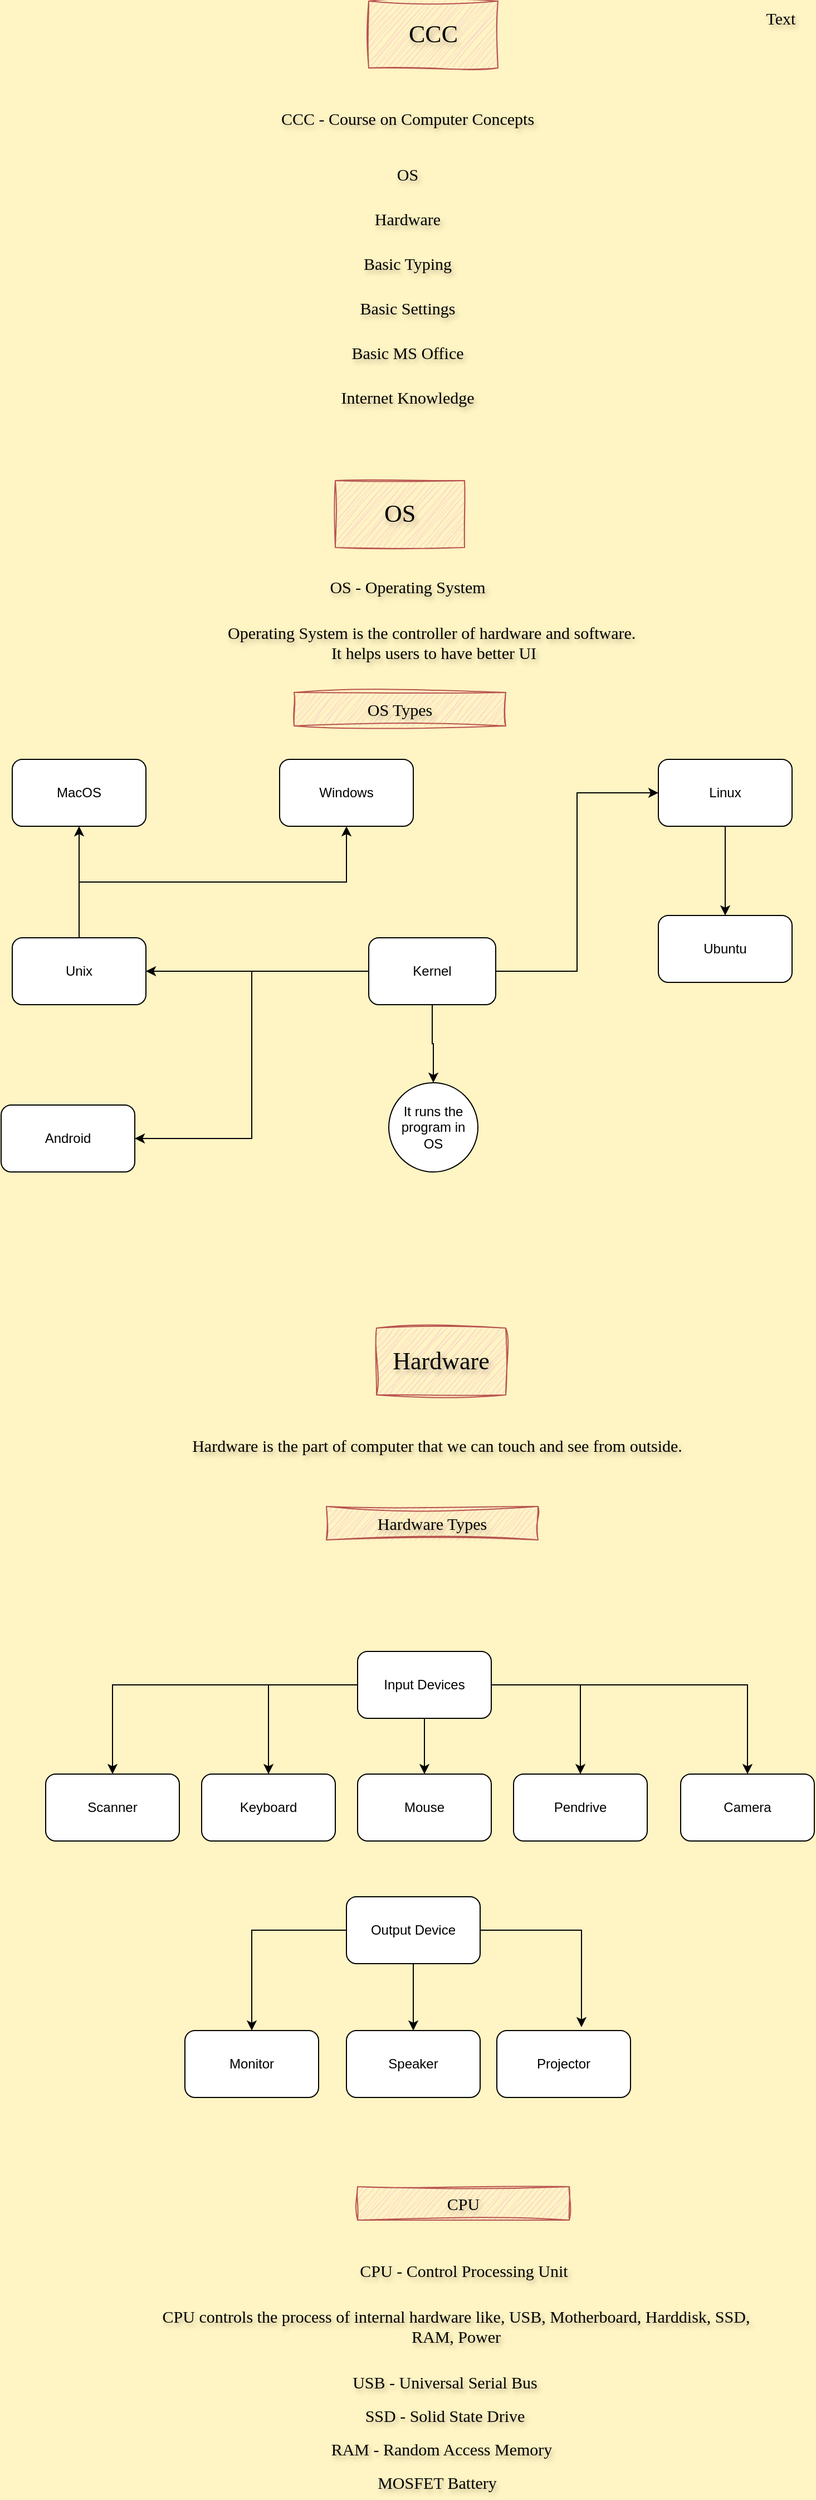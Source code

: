 <mxfile version="26.2.9">
  <diagram name="Page-1" id="iKMRJyYVElrFewXZlgx_">
    <mxGraphModel dx="1428" dy="722" grid="1" gridSize="10" guides="1" tooltips="1" connect="1" arrows="1" fold="1" page="1" pageScale="1" pageWidth="827" pageHeight="1169" background="#FFF4C3" math="0" shadow="0">
      <root>
        <mxCell id="0" />
        <mxCell id="1" parent="0" />
        <mxCell id="a2JRWLy81K5dylXvyoho-1" value="Basic Typing" style="text;html=1;align=center;verticalAlign=middle;whiteSpace=wrap;rounded=0;fontSize=15;textShadow=1;fontFamily=Comic Sans MS;" vertex="1" parent="1">
          <mxGeometry x="300" y="250" width="190" height="30" as="geometry" />
        </mxCell>
        <mxCell id="a2JRWLy81K5dylXvyoho-2" value="&lt;font style=&quot;font-size: 22px;&quot;&gt;CCC&lt;/font&gt;" style="text;html=1;align=center;verticalAlign=middle;whiteSpace=wrap;rounded=0;fontSize=15;textShadow=1;fontFamily=Comic Sans MS;sketch=1;curveFitting=1;jiggle=2;fillColor=#f8cecc;strokeColor=#b85450;" vertex="1" parent="1">
          <mxGeometry x="360" y="30" width="116" height="60" as="geometry" />
        </mxCell>
        <mxCell id="a2JRWLy81K5dylXvyoho-3" value="CCC - Course on Computer Concepts" style="text;html=1;align=center;verticalAlign=middle;whiteSpace=wrap;rounded=0;fontSize=15;textShadow=1;fontFamily=Comic Sans MS;" vertex="1" parent="1">
          <mxGeometry x="210" y="120" width="370" height="30" as="geometry" />
        </mxCell>
        <mxCell id="a2JRWLy81K5dylXvyoho-5" value="Text" style="text;html=1;align=center;verticalAlign=middle;whiteSpace=wrap;rounded=0;fontSize=15;textShadow=1;fontFamily=Comic Sans MS;" vertex="1" parent="1">
          <mxGeometry x="700" y="30" width="60" height="30" as="geometry" />
        </mxCell>
        <mxCell id="a2JRWLy81K5dylXvyoho-6" value="OS" style="text;html=1;align=center;verticalAlign=middle;whiteSpace=wrap;rounded=0;fontSize=15;textShadow=1;fontFamily=Comic Sans MS;" vertex="1" parent="1">
          <mxGeometry x="300" y="170" width="190" height="30" as="geometry" />
        </mxCell>
        <mxCell id="a2JRWLy81K5dylXvyoho-7" value="Hardware" style="text;html=1;align=center;verticalAlign=middle;whiteSpace=wrap;rounded=0;fontSize=15;textShadow=1;fontFamily=Comic Sans MS;" vertex="1" parent="1">
          <mxGeometry x="300" y="210" width="190" height="30" as="geometry" />
        </mxCell>
        <mxCell id="a2JRWLy81K5dylXvyoho-8" value="Basic Settings" style="text;html=1;align=center;verticalAlign=middle;whiteSpace=wrap;rounded=0;fontSize=15;textShadow=1;fontFamily=Comic Sans MS;" vertex="1" parent="1">
          <mxGeometry x="300" y="290" width="190" height="30" as="geometry" />
        </mxCell>
        <mxCell id="a2JRWLy81K5dylXvyoho-10" value="Basic MS Office" style="text;html=1;align=center;verticalAlign=middle;whiteSpace=wrap;rounded=0;fontSize=15;textShadow=1;fontFamily=Comic Sans MS;" vertex="1" parent="1">
          <mxGeometry x="300" y="330" width="190" height="30" as="geometry" />
        </mxCell>
        <mxCell id="a2JRWLy81K5dylXvyoho-11" value="Internet Knowledge" style="text;html=1;align=center;verticalAlign=middle;whiteSpace=wrap;rounded=0;fontSize=15;textShadow=1;fontFamily=Comic Sans MS;" vertex="1" parent="1">
          <mxGeometry x="300" y="370" width="190" height="30" as="geometry" />
        </mxCell>
        <mxCell id="a2JRWLy81K5dylXvyoho-12" value="&lt;font style=&quot;font-size: 22px;&quot;&gt;OS&lt;/font&gt;" style="text;html=1;align=center;verticalAlign=middle;whiteSpace=wrap;rounded=0;fontSize=15;textShadow=1;fontFamily=Comic Sans MS;sketch=1;curveFitting=1;jiggle=2;fillColor=#f8cecc;strokeColor=#b85450;" vertex="1" parent="1">
          <mxGeometry x="330" y="460" width="116" height="60" as="geometry" />
        </mxCell>
        <mxCell id="a2JRWLy81K5dylXvyoho-13" value="OS - Operating System" style="text;html=1;align=center;verticalAlign=middle;whiteSpace=wrap;rounded=0;fontSize=15;textShadow=1;fontFamily=Comic Sans MS;" vertex="1" parent="1">
          <mxGeometry x="300" y="540" width="190" height="30" as="geometry" />
        </mxCell>
        <mxCell id="a2JRWLy81K5dylXvyoho-14" value="Operating System is the controller of hardware and software.&amp;nbsp;&lt;div&gt;It helps users to have better UI&lt;/div&gt;" style="text;html=1;align=center;verticalAlign=middle;whiteSpace=wrap;rounded=0;fontSize=15;textShadow=1;fontFamily=Comic Sans MS;" vertex="1" parent="1">
          <mxGeometry x="139.5" y="590" width="557" height="30" as="geometry" />
        </mxCell>
        <mxCell id="a2JRWLy81K5dylXvyoho-15" value="OS Types" style="text;html=1;align=center;verticalAlign=middle;whiteSpace=wrap;rounded=0;fontSize=15;textShadow=1;fontFamily=Comic Sans MS;sketch=1;curveFitting=1;jiggle=2;fillColor=#f8cecc;strokeColor=#b85450;" vertex="1" parent="1">
          <mxGeometry x="293" y="650" width="190" height="30" as="geometry" />
        </mxCell>
        <mxCell id="a2JRWLy81K5dylXvyoho-16" value="MacOS" style="rounded=1;whiteSpace=wrap;html=1;" vertex="1" parent="1">
          <mxGeometry x="40" y="710" width="120" height="60" as="geometry" />
        </mxCell>
        <mxCell id="a2JRWLy81K5dylXvyoho-17" value="Windows" style="rounded=1;whiteSpace=wrap;html=1;" vertex="1" parent="1">
          <mxGeometry x="280" y="710" width="120" height="60" as="geometry" />
        </mxCell>
        <mxCell id="a2JRWLy81K5dylXvyoho-21" value="" style="edgeStyle=orthogonalEdgeStyle;rounded=0;orthogonalLoop=1;jettySize=auto;html=1;" edge="1" parent="1" source="a2JRWLy81K5dylXvyoho-18" target="a2JRWLy81K5dylXvyoho-20">
          <mxGeometry relative="1" as="geometry" />
        </mxCell>
        <mxCell id="a2JRWLy81K5dylXvyoho-18" value="Linux" style="rounded=1;whiteSpace=wrap;html=1;" vertex="1" parent="1">
          <mxGeometry x="620" y="710" width="120" height="60" as="geometry" />
        </mxCell>
        <mxCell id="a2JRWLy81K5dylXvyoho-22" style="edgeStyle=orthogonalEdgeStyle;rounded=0;orthogonalLoop=1;jettySize=auto;html=1;" edge="1" parent="1" source="a2JRWLy81K5dylXvyoho-19" target="a2JRWLy81K5dylXvyoho-16">
          <mxGeometry relative="1" as="geometry" />
        </mxCell>
        <mxCell id="a2JRWLy81K5dylXvyoho-23" style="edgeStyle=orthogonalEdgeStyle;rounded=0;orthogonalLoop=1;jettySize=auto;html=1;exitX=0.5;exitY=0;exitDx=0;exitDy=0;" edge="1" parent="1" source="a2JRWLy81K5dylXvyoho-19" target="a2JRWLy81K5dylXvyoho-17">
          <mxGeometry relative="1" as="geometry" />
        </mxCell>
        <mxCell id="a2JRWLy81K5dylXvyoho-19" value="Unix" style="rounded=1;whiteSpace=wrap;html=1;" vertex="1" parent="1">
          <mxGeometry x="40" y="870" width="120" height="60" as="geometry" />
        </mxCell>
        <mxCell id="a2JRWLy81K5dylXvyoho-20" value="Ubuntu" style="rounded=1;whiteSpace=wrap;html=1;" vertex="1" parent="1">
          <mxGeometry x="620" y="850" width="120" height="60" as="geometry" />
        </mxCell>
        <mxCell id="a2JRWLy81K5dylXvyoho-25" style="edgeStyle=orthogonalEdgeStyle;rounded=0;orthogonalLoop=1;jettySize=auto;html=1;entryX=0;entryY=0.5;entryDx=0;entryDy=0;" edge="1" parent="1" source="a2JRWLy81K5dylXvyoho-24" target="a2JRWLy81K5dylXvyoho-18">
          <mxGeometry relative="1" as="geometry" />
        </mxCell>
        <mxCell id="a2JRWLy81K5dylXvyoho-26" style="edgeStyle=orthogonalEdgeStyle;rounded=0;orthogonalLoop=1;jettySize=auto;html=1;entryX=1;entryY=0.5;entryDx=0;entryDy=0;" edge="1" parent="1" source="a2JRWLy81K5dylXvyoho-24" target="a2JRWLy81K5dylXvyoho-19">
          <mxGeometry relative="1" as="geometry" />
        </mxCell>
        <mxCell id="a2JRWLy81K5dylXvyoho-28" value="" style="edgeStyle=orthogonalEdgeStyle;rounded=0;orthogonalLoop=1;jettySize=auto;html=1;" edge="1" parent="1" source="a2JRWLy81K5dylXvyoho-24" target="a2JRWLy81K5dylXvyoho-27">
          <mxGeometry relative="1" as="geometry" />
        </mxCell>
        <mxCell id="a2JRWLy81K5dylXvyoho-30" style="edgeStyle=orthogonalEdgeStyle;rounded=0;orthogonalLoop=1;jettySize=auto;html=1;entryX=1;entryY=0.5;entryDx=0;entryDy=0;" edge="1" parent="1" source="a2JRWLy81K5dylXvyoho-24" target="a2JRWLy81K5dylXvyoho-29">
          <mxGeometry relative="1" as="geometry" />
        </mxCell>
        <mxCell id="a2JRWLy81K5dylXvyoho-24" value="Kernel" style="rounded=1;whiteSpace=wrap;html=1;" vertex="1" parent="1">
          <mxGeometry x="360" y="870" width="114" height="60" as="geometry" />
        </mxCell>
        <mxCell id="a2JRWLy81K5dylXvyoho-27" value="It runs the program in OS" style="ellipse;whiteSpace=wrap;html=1;rounded=1;" vertex="1" parent="1">
          <mxGeometry x="378" y="1000" width="80" height="80" as="geometry" />
        </mxCell>
        <mxCell id="a2JRWLy81K5dylXvyoho-29" value="Android" style="rounded=1;whiteSpace=wrap;html=1;" vertex="1" parent="1">
          <mxGeometry x="30" y="1020" width="120" height="60" as="geometry" />
        </mxCell>
        <mxCell id="a2JRWLy81K5dylXvyoho-31" value="&lt;font style=&quot;font-size: 22px;&quot;&gt;Hardware&lt;/font&gt;" style="text;html=1;align=center;verticalAlign=middle;whiteSpace=wrap;rounded=0;fontSize=15;textShadow=1;fontFamily=Comic Sans MS;sketch=1;curveFitting=1;jiggle=2;fillColor=#f8cecc;strokeColor=#b85450;" vertex="1" parent="1">
          <mxGeometry x="367" y="1220" width="116" height="60" as="geometry" />
        </mxCell>
        <mxCell id="a2JRWLy81K5dylXvyoho-32" value="Hardware Types" style="text;html=1;align=center;verticalAlign=middle;whiteSpace=wrap;rounded=0;fontSize=15;textShadow=1;fontFamily=Comic Sans MS;sketch=1;curveFitting=1;jiggle=2;fillColor=#f8cecc;strokeColor=#b85450;" vertex="1" parent="1">
          <mxGeometry x="322" y="1380" width="190" height="30" as="geometry" />
        </mxCell>
        <mxCell id="a2JRWLy81K5dylXvyoho-33" value="Hardware is the part of computer that we can touch and see from outside." style="text;html=1;align=center;verticalAlign=middle;whiteSpace=wrap;rounded=0;fontSize=15;textShadow=1;fontFamily=Comic Sans MS;" vertex="1" parent="1">
          <mxGeometry x="143" y="1310" width="557" height="30" as="geometry" />
        </mxCell>
        <mxCell id="a2JRWLy81K5dylXvyoho-37" value="" style="edgeStyle=orthogonalEdgeStyle;rounded=0;orthogonalLoop=1;jettySize=auto;html=1;" edge="1" parent="1" source="a2JRWLy81K5dylXvyoho-35" target="a2JRWLy81K5dylXvyoho-36">
          <mxGeometry relative="1" as="geometry" />
        </mxCell>
        <mxCell id="a2JRWLy81K5dylXvyoho-39" value="" style="edgeStyle=orthogonalEdgeStyle;rounded=0;orthogonalLoop=1;jettySize=auto;html=1;" edge="1" parent="1" source="a2JRWLy81K5dylXvyoho-35" target="a2JRWLy81K5dylXvyoho-38">
          <mxGeometry relative="1" as="geometry" />
        </mxCell>
        <mxCell id="a2JRWLy81K5dylXvyoho-41" value="" style="edgeStyle=orthogonalEdgeStyle;rounded=0;orthogonalLoop=1;jettySize=auto;html=1;" edge="1" parent="1" source="a2JRWLy81K5dylXvyoho-35" target="a2JRWLy81K5dylXvyoho-40">
          <mxGeometry relative="1" as="geometry" />
        </mxCell>
        <mxCell id="a2JRWLy81K5dylXvyoho-43" value="" style="edgeStyle=orthogonalEdgeStyle;rounded=0;orthogonalLoop=1;jettySize=auto;html=1;" edge="1" parent="1" source="a2JRWLy81K5dylXvyoho-35" target="a2JRWLy81K5dylXvyoho-42">
          <mxGeometry relative="1" as="geometry" />
        </mxCell>
        <mxCell id="a2JRWLy81K5dylXvyoho-45" value="" style="edgeStyle=orthogonalEdgeStyle;rounded=0;orthogonalLoop=1;jettySize=auto;html=1;" edge="1" parent="1" source="a2JRWLy81K5dylXvyoho-35" target="a2JRWLy81K5dylXvyoho-44">
          <mxGeometry relative="1" as="geometry" />
        </mxCell>
        <mxCell id="a2JRWLy81K5dylXvyoho-35" value="Input Devices" style="rounded=1;whiteSpace=wrap;html=1;" vertex="1" parent="1">
          <mxGeometry x="350" y="1510" width="120" height="60" as="geometry" />
        </mxCell>
        <mxCell id="a2JRWLy81K5dylXvyoho-36" value="Keyboard" style="rounded=1;whiteSpace=wrap;html=1;" vertex="1" parent="1">
          <mxGeometry x="210" y="1620" width="120" height="60" as="geometry" />
        </mxCell>
        <mxCell id="a2JRWLy81K5dylXvyoho-38" value="Mouse" style="rounded=1;whiteSpace=wrap;html=1;" vertex="1" parent="1">
          <mxGeometry x="350" y="1620" width="120" height="60" as="geometry" />
        </mxCell>
        <mxCell id="a2JRWLy81K5dylXvyoho-40" value="Pendrive" style="rounded=1;whiteSpace=wrap;html=1;" vertex="1" parent="1">
          <mxGeometry x="490" y="1620" width="120" height="60" as="geometry" />
        </mxCell>
        <mxCell id="a2JRWLy81K5dylXvyoho-42" value="Scanner" style="rounded=1;whiteSpace=wrap;html=1;" vertex="1" parent="1">
          <mxGeometry x="70" y="1620" width="120" height="60" as="geometry" />
        </mxCell>
        <mxCell id="a2JRWLy81K5dylXvyoho-44" value="Camera" style="rounded=1;whiteSpace=wrap;html=1;" vertex="1" parent="1">
          <mxGeometry x="640" y="1620" width="120" height="60" as="geometry" />
        </mxCell>
        <mxCell id="a2JRWLy81K5dylXvyoho-46" value="" style="edgeStyle=orthogonalEdgeStyle;rounded=0;orthogonalLoop=1;jettySize=auto;html=1;" edge="1" source="a2JRWLy81K5dylXvyoho-51" target="a2JRWLy81K5dylXvyoho-52" parent="1">
          <mxGeometry relative="1" as="geometry" />
        </mxCell>
        <mxCell id="a2JRWLy81K5dylXvyoho-49" value="" style="edgeStyle=orthogonalEdgeStyle;rounded=0;orthogonalLoop=1;jettySize=auto;html=1;" edge="1" source="a2JRWLy81K5dylXvyoho-51" target="a2JRWLy81K5dylXvyoho-55" parent="1">
          <mxGeometry relative="1" as="geometry" />
        </mxCell>
        <mxCell id="a2JRWLy81K5dylXvyoho-51" value="Output Device" style="rounded=1;whiteSpace=wrap;html=1;" vertex="1" parent="1">
          <mxGeometry x="340" y="1730" width="120" height="60" as="geometry" />
        </mxCell>
        <mxCell id="a2JRWLy81K5dylXvyoho-52" value="Speaker" style="rounded=1;whiteSpace=wrap;html=1;" vertex="1" parent="1">
          <mxGeometry x="340" y="1850" width="120" height="60" as="geometry" />
        </mxCell>
        <mxCell id="a2JRWLy81K5dylXvyoho-53" value="Projector" style="rounded=1;whiteSpace=wrap;html=1;" vertex="1" parent="1">
          <mxGeometry x="475" y="1850" width="120" height="60" as="geometry" />
        </mxCell>
        <mxCell id="a2JRWLy81K5dylXvyoho-55" value="Monitor" style="rounded=1;whiteSpace=wrap;html=1;" vertex="1" parent="1">
          <mxGeometry x="195" y="1850" width="120" height="60" as="geometry" />
        </mxCell>
        <mxCell id="a2JRWLy81K5dylXvyoho-57" style="edgeStyle=orthogonalEdgeStyle;rounded=0;orthogonalLoop=1;jettySize=auto;html=1;entryX=0.633;entryY=-0.05;entryDx=0;entryDy=0;entryPerimeter=0;" edge="1" parent="1" source="a2JRWLy81K5dylXvyoho-51" target="a2JRWLy81K5dylXvyoho-53">
          <mxGeometry relative="1" as="geometry" />
        </mxCell>
        <mxCell id="a2JRWLy81K5dylXvyoho-59" value="CPU" style="text;html=1;align=center;verticalAlign=middle;whiteSpace=wrap;rounded=0;fontSize=15;textShadow=1;fontFamily=Comic Sans MS;sketch=1;curveFitting=1;jiggle=2;fillColor=#f8cecc;strokeColor=#b85450;" vertex="1" parent="1">
          <mxGeometry x="350" y="1990" width="190" height="30" as="geometry" />
        </mxCell>
        <mxCell id="a2JRWLy81K5dylXvyoho-61" value="CPU - Control Processing Unit" style="text;html=1;align=center;verticalAlign=middle;whiteSpace=wrap;rounded=0;fontSize=15;textShadow=1;fontFamily=Comic Sans MS;" vertex="1" parent="1">
          <mxGeometry x="166.5" y="2050" width="557" height="30" as="geometry" />
        </mxCell>
        <mxCell id="a2JRWLy81K5dylXvyoho-62" value="CPU controls the process of internal hardware like, USB, Motherboard, Harddisk, SSD, RAM, Power" style="text;html=1;align=center;verticalAlign=middle;whiteSpace=wrap;rounded=0;fontSize=15;textShadow=1;fontFamily=Comic Sans MS;" vertex="1" parent="1">
          <mxGeometry x="160" y="2100" width="557" height="30" as="geometry" />
        </mxCell>
        <mxCell id="a2JRWLy81K5dylXvyoho-63" value="USB - Universal Serial Bus" style="text;html=1;align=center;verticalAlign=middle;whiteSpace=wrap;rounded=0;fontSize=15;textShadow=1;fontFamily=Comic Sans MS;" vertex="1" parent="1">
          <mxGeometry x="150" y="2150" width="557" height="30" as="geometry" />
        </mxCell>
        <mxCell id="a2JRWLy81K5dylXvyoho-64" value="SSD - Solid State Drive" style="text;html=1;align=center;verticalAlign=middle;whiteSpace=wrap;rounded=0;fontSize=15;textShadow=1;fontFamily=Comic Sans MS;" vertex="1" parent="1">
          <mxGeometry x="150" y="2180" width="557" height="30" as="geometry" />
        </mxCell>
        <mxCell id="a2JRWLy81K5dylXvyoho-65" value="RAM - Random Access Memory" style="text;html=1;align=center;verticalAlign=middle;whiteSpace=wrap;rounded=0;fontSize=15;textShadow=1;fontFamily=Comic Sans MS;" vertex="1" parent="1">
          <mxGeometry x="146.5" y="2210" width="557" height="30" as="geometry" />
        </mxCell>
        <mxCell id="a2JRWLy81K5dylXvyoho-66" value="MOSFET Battery" style="text;html=1;align=center;verticalAlign=middle;whiteSpace=wrap;rounded=0;fontSize=15;textShadow=1;fontFamily=Comic Sans MS;" vertex="1" parent="1">
          <mxGeometry x="143" y="2240" width="557" height="30" as="geometry" />
        </mxCell>
      </root>
    </mxGraphModel>
  </diagram>
</mxfile>
